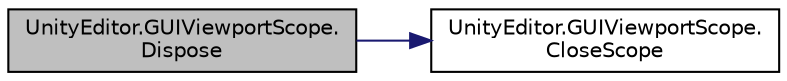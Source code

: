 digraph "UnityEditor.GUIViewportScope.Dispose"
{
 // LATEX_PDF_SIZE
  edge [fontname="Helvetica",fontsize="10",labelfontname="Helvetica",labelfontsize="10"];
  node [fontname="Helvetica",fontsize="10",shape=record];
  rankdir="LR";
  Node1 [label="UnityEditor.GUIViewportScope.\lDispose",height=0.2,width=0.4,color="black", fillcolor="grey75", style="filled", fontcolor="black",tooltip=" "];
  Node1 -> Node2 [color="midnightblue",fontsize="10",style="solid",fontname="Helvetica"];
  Node2 [label="UnityEditor.GUIViewportScope.\lCloseScope",height=0.2,width=0.4,color="black", fillcolor="white", style="filled",URL="$struct_unity_editor_1_1_g_u_i_viewport_scope.html#a5013e06c11ff0de011456269d2891ee7",tooltip=" "];
}
